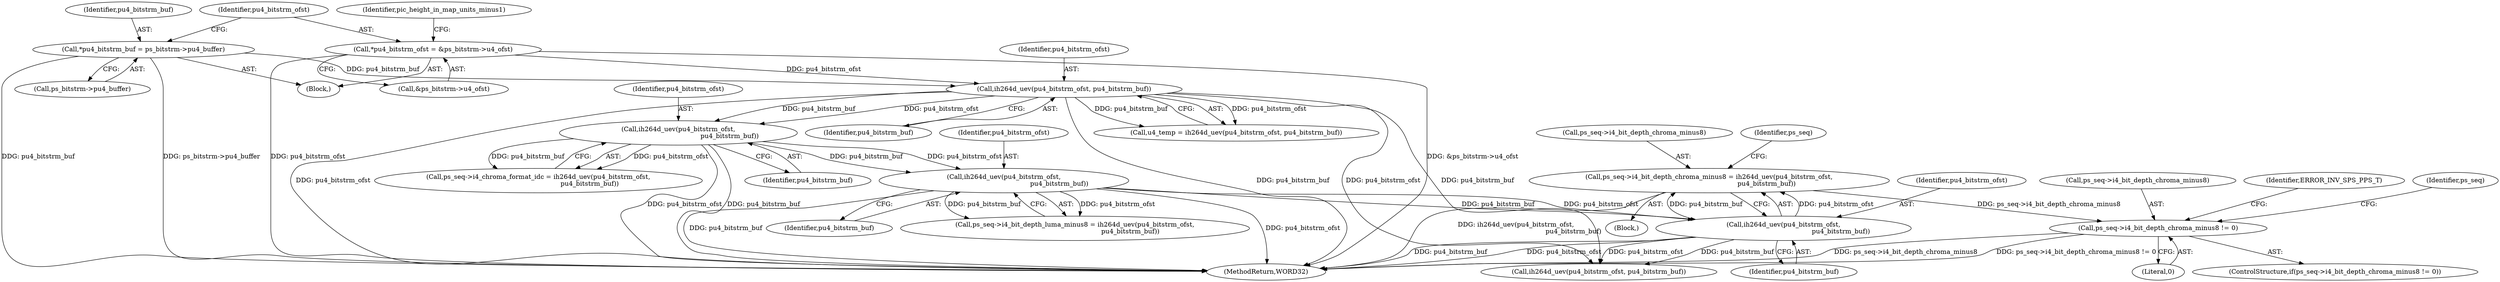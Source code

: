 digraph "0_Android_42cf02965b11c397dd37a0063e683cef005bc0ae@pointer" {
"1000450" [label="(Call,ps_seq->i4_bit_depth_chroma_minus8 = ih264d_uev(pu4_bitstrm_ofst,\n                                                        pu4_bitstrm_buf))"];
"1000454" [label="(Call,ih264d_uev(pu4_bitstrm_ofst,\n                                                        pu4_bitstrm_buf))"];
"1000438" [label="(Call,ih264d_uev(pu4_bitstrm_ofst,\n                                                      pu4_bitstrm_buf))"];
"1000422" [label="(Call,ih264d_uev(pu4_bitstrm_ofst,\n                                                  pu4_bitstrm_buf))"];
"1000299" [label="(Call,ih264d_uev(pu4_bitstrm_ofst, pu4_bitstrm_buf))"];
"1000183" [label="(Call,*pu4_bitstrm_ofst = &ps_bitstrm->u4_ofst)"];
"1000177" [label="(Call,*pu4_bitstrm_buf = ps_bitstrm->pu4_buffer)"];
"1000458" [label="(Call,ps_seq->i4_bit_depth_chroma_minus8 != 0)"];
"1000462" [label="(Literal,0)"];
"1000177" [label="(Call,*pu4_bitstrm_buf = ps_bitstrm->pu4_buffer)"];
"1000465" [label="(Identifier,ERROR_INV_SPS_PPS_T)"];
"1000417" [label="(Block,)"];
"1000166" [label="(Block,)"];
"1000178" [label="(Identifier,pu4_bitstrm_buf)"];
"1000460" [label="(Identifier,ps_seq)"];
"1000451" [label="(Call,ps_seq->i4_bit_depth_chroma_minus8)"];
"1000438" [label="(Call,ih264d_uev(pu4_bitstrm_ofst,\n                                                      pu4_bitstrm_buf))"];
"1000418" [label="(Call,ps_seq->i4_chroma_format_idc = ih264d_uev(pu4_bitstrm_ofst,\n                                                  pu4_bitstrm_buf))"];
"1001477" [label="(MethodReturn,WORD32)"];
"1000423" [label="(Identifier,pu4_bitstrm_ofst)"];
"1000184" [label="(Identifier,pu4_bitstrm_ofst)"];
"1000299" [label="(Call,ih264d_uev(pu4_bitstrm_ofst, pu4_bitstrm_buf))"];
"1000424" [label="(Identifier,pu4_bitstrm_buf)"];
"1000197" [label="(Identifier,pic_height_in_map_units_minus1)"];
"1000297" [label="(Call,u4_temp = ih264d_uev(pu4_bitstrm_ofst, pu4_bitstrm_buf))"];
"1000458" [label="(Call,ps_seq->i4_bit_depth_chroma_minus8 != 0)"];
"1000454" [label="(Call,ih264d_uev(pu4_bitstrm_ofst,\n                                                        pu4_bitstrm_buf))"];
"1000468" [label="(Identifier,ps_seq)"];
"1000301" [label="(Identifier,pu4_bitstrm_buf)"];
"1000300" [label="(Identifier,pu4_bitstrm_ofst)"];
"1000456" [label="(Identifier,pu4_bitstrm_buf)"];
"1000450" [label="(Call,ps_seq->i4_bit_depth_chroma_minus8 = ih264d_uev(pu4_bitstrm_ofst,\n                                                        pu4_bitstrm_buf))"];
"1000457" [label="(ControlStructure,if(ps_seq->i4_bit_depth_chroma_minus8 != 0))"];
"1000569" [label="(Call,ih264d_uev(pu4_bitstrm_ofst, pu4_bitstrm_buf))"];
"1000183" [label="(Call,*pu4_bitstrm_ofst = &ps_bitstrm->u4_ofst)"];
"1000440" [label="(Identifier,pu4_bitstrm_buf)"];
"1000422" [label="(Call,ih264d_uev(pu4_bitstrm_ofst,\n                                                  pu4_bitstrm_buf))"];
"1000459" [label="(Call,ps_seq->i4_bit_depth_chroma_minus8)"];
"1000434" [label="(Call,ps_seq->i4_bit_depth_luma_minus8 = ih264d_uev(pu4_bitstrm_ofst,\n                                                      pu4_bitstrm_buf))"];
"1000455" [label="(Identifier,pu4_bitstrm_ofst)"];
"1000185" [label="(Call,&ps_bitstrm->u4_ofst)"];
"1000439" [label="(Identifier,pu4_bitstrm_ofst)"];
"1000179" [label="(Call,ps_bitstrm->pu4_buffer)"];
"1000450" -> "1000417"  [label="AST: "];
"1000450" -> "1000454"  [label="CFG: "];
"1000451" -> "1000450"  [label="AST: "];
"1000454" -> "1000450"  [label="AST: "];
"1000460" -> "1000450"  [label="CFG: "];
"1000450" -> "1001477"  [label="DDG: ih264d_uev(pu4_bitstrm_ofst,\n                                                        pu4_bitstrm_buf)"];
"1000454" -> "1000450"  [label="DDG: pu4_bitstrm_ofst"];
"1000454" -> "1000450"  [label="DDG: pu4_bitstrm_buf"];
"1000450" -> "1000458"  [label="DDG: ps_seq->i4_bit_depth_chroma_minus8"];
"1000454" -> "1000456"  [label="CFG: "];
"1000455" -> "1000454"  [label="AST: "];
"1000456" -> "1000454"  [label="AST: "];
"1000454" -> "1001477"  [label="DDG: pu4_bitstrm_ofst"];
"1000454" -> "1001477"  [label="DDG: pu4_bitstrm_buf"];
"1000438" -> "1000454"  [label="DDG: pu4_bitstrm_ofst"];
"1000438" -> "1000454"  [label="DDG: pu4_bitstrm_buf"];
"1000454" -> "1000569"  [label="DDG: pu4_bitstrm_ofst"];
"1000454" -> "1000569"  [label="DDG: pu4_bitstrm_buf"];
"1000438" -> "1000434"  [label="AST: "];
"1000438" -> "1000440"  [label="CFG: "];
"1000439" -> "1000438"  [label="AST: "];
"1000440" -> "1000438"  [label="AST: "];
"1000434" -> "1000438"  [label="CFG: "];
"1000438" -> "1001477"  [label="DDG: pu4_bitstrm_buf"];
"1000438" -> "1001477"  [label="DDG: pu4_bitstrm_ofst"];
"1000438" -> "1000434"  [label="DDG: pu4_bitstrm_ofst"];
"1000438" -> "1000434"  [label="DDG: pu4_bitstrm_buf"];
"1000422" -> "1000438"  [label="DDG: pu4_bitstrm_ofst"];
"1000422" -> "1000438"  [label="DDG: pu4_bitstrm_buf"];
"1000422" -> "1000418"  [label="AST: "];
"1000422" -> "1000424"  [label="CFG: "];
"1000423" -> "1000422"  [label="AST: "];
"1000424" -> "1000422"  [label="AST: "];
"1000418" -> "1000422"  [label="CFG: "];
"1000422" -> "1001477"  [label="DDG: pu4_bitstrm_ofst"];
"1000422" -> "1001477"  [label="DDG: pu4_bitstrm_buf"];
"1000422" -> "1000418"  [label="DDG: pu4_bitstrm_ofst"];
"1000422" -> "1000418"  [label="DDG: pu4_bitstrm_buf"];
"1000299" -> "1000422"  [label="DDG: pu4_bitstrm_ofst"];
"1000299" -> "1000422"  [label="DDG: pu4_bitstrm_buf"];
"1000299" -> "1000297"  [label="AST: "];
"1000299" -> "1000301"  [label="CFG: "];
"1000300" -> "1000299"  [label="AST: "];
"1000301" -> "1000299"  [label="AST: "];
"1000297" -> "1000299"  [label="CFG: "];
"1000299" -> "1001477"  [label="DDG: pu4_bitstrm_buf"];
"1000299" -> "1001477"  [label="DDG: pu4_bitstrm_ofst"];
"1000299" -> "1000297"  [label="DDG: pu4_bitstrm_ofst"];
"1000299" -> "1000297"  [label="DDG: pu4_bitstrm_buf"];
"1000183" -> "1000299"  [label="DDG: pu4_bitstrm_ofst"];
"1000177" -> "1000299"  [label="DDG: pu4_bitstrm_buf"];
"1000299" -> "1000569"  [label="DDG: pu4_bitstrm_ofst"];
"1000299" -> "1000569"  [label="DDG: pu4_bitstrm_buf"];
"1000183" -> "1000166"  [label="AST: "];
"1000183" -> "1000185"  [label="CFG: "];
"1000184" -> "1000183"  [label="AST: "];
"1000185" -> "1000183"  [label="AST: "];
"1000197" -> "1000183"  [label="CFG: "];
"1000183" -> "1001477"  [label="DDG: &ps_bitstrm->u4_ofst"];
"1000183" -> "1001477"  [label="DDG: pu4_bitstrm_ofst"];
"1000177" -> "1000166"  [label="AST: "];
"1000177" -> "1000179"  [label="CFG: "];
"1000178" -> "1000177"  [label="AST: "];
"1000179" -> "1000177"  [label="AST: "];
"1000184" -> "1000177"  [label="CFG: "];
"1000177" -> "1001477"  [label="DDG: pu4_bitstrm_buf"];
"1000177" -> "1001477"  [label="DDG: ps_bitstrm->pu4_buffer"];
"1000458" -> "1000457"  [label="AST: "];
"1000458" -> "1000462"  [label="CFG: "];
"1000459" -> "1000458"  [label="AST: "];
"1000462" -> "1000458"  [label="AST: "];
"1000465" -> "1000458"  [label="CFG: "];
"1000468" -> "1000458"  [label="CFG: "];
"1000458" -> "1001477"  [label="DDG: ps_seq->i4_bit_depth_chroma_minus8"];
"1000458" -> "1001477"  [label="DDG: ps_seq->i4_bit_depth_chroma_minus8 != 0"];
}
